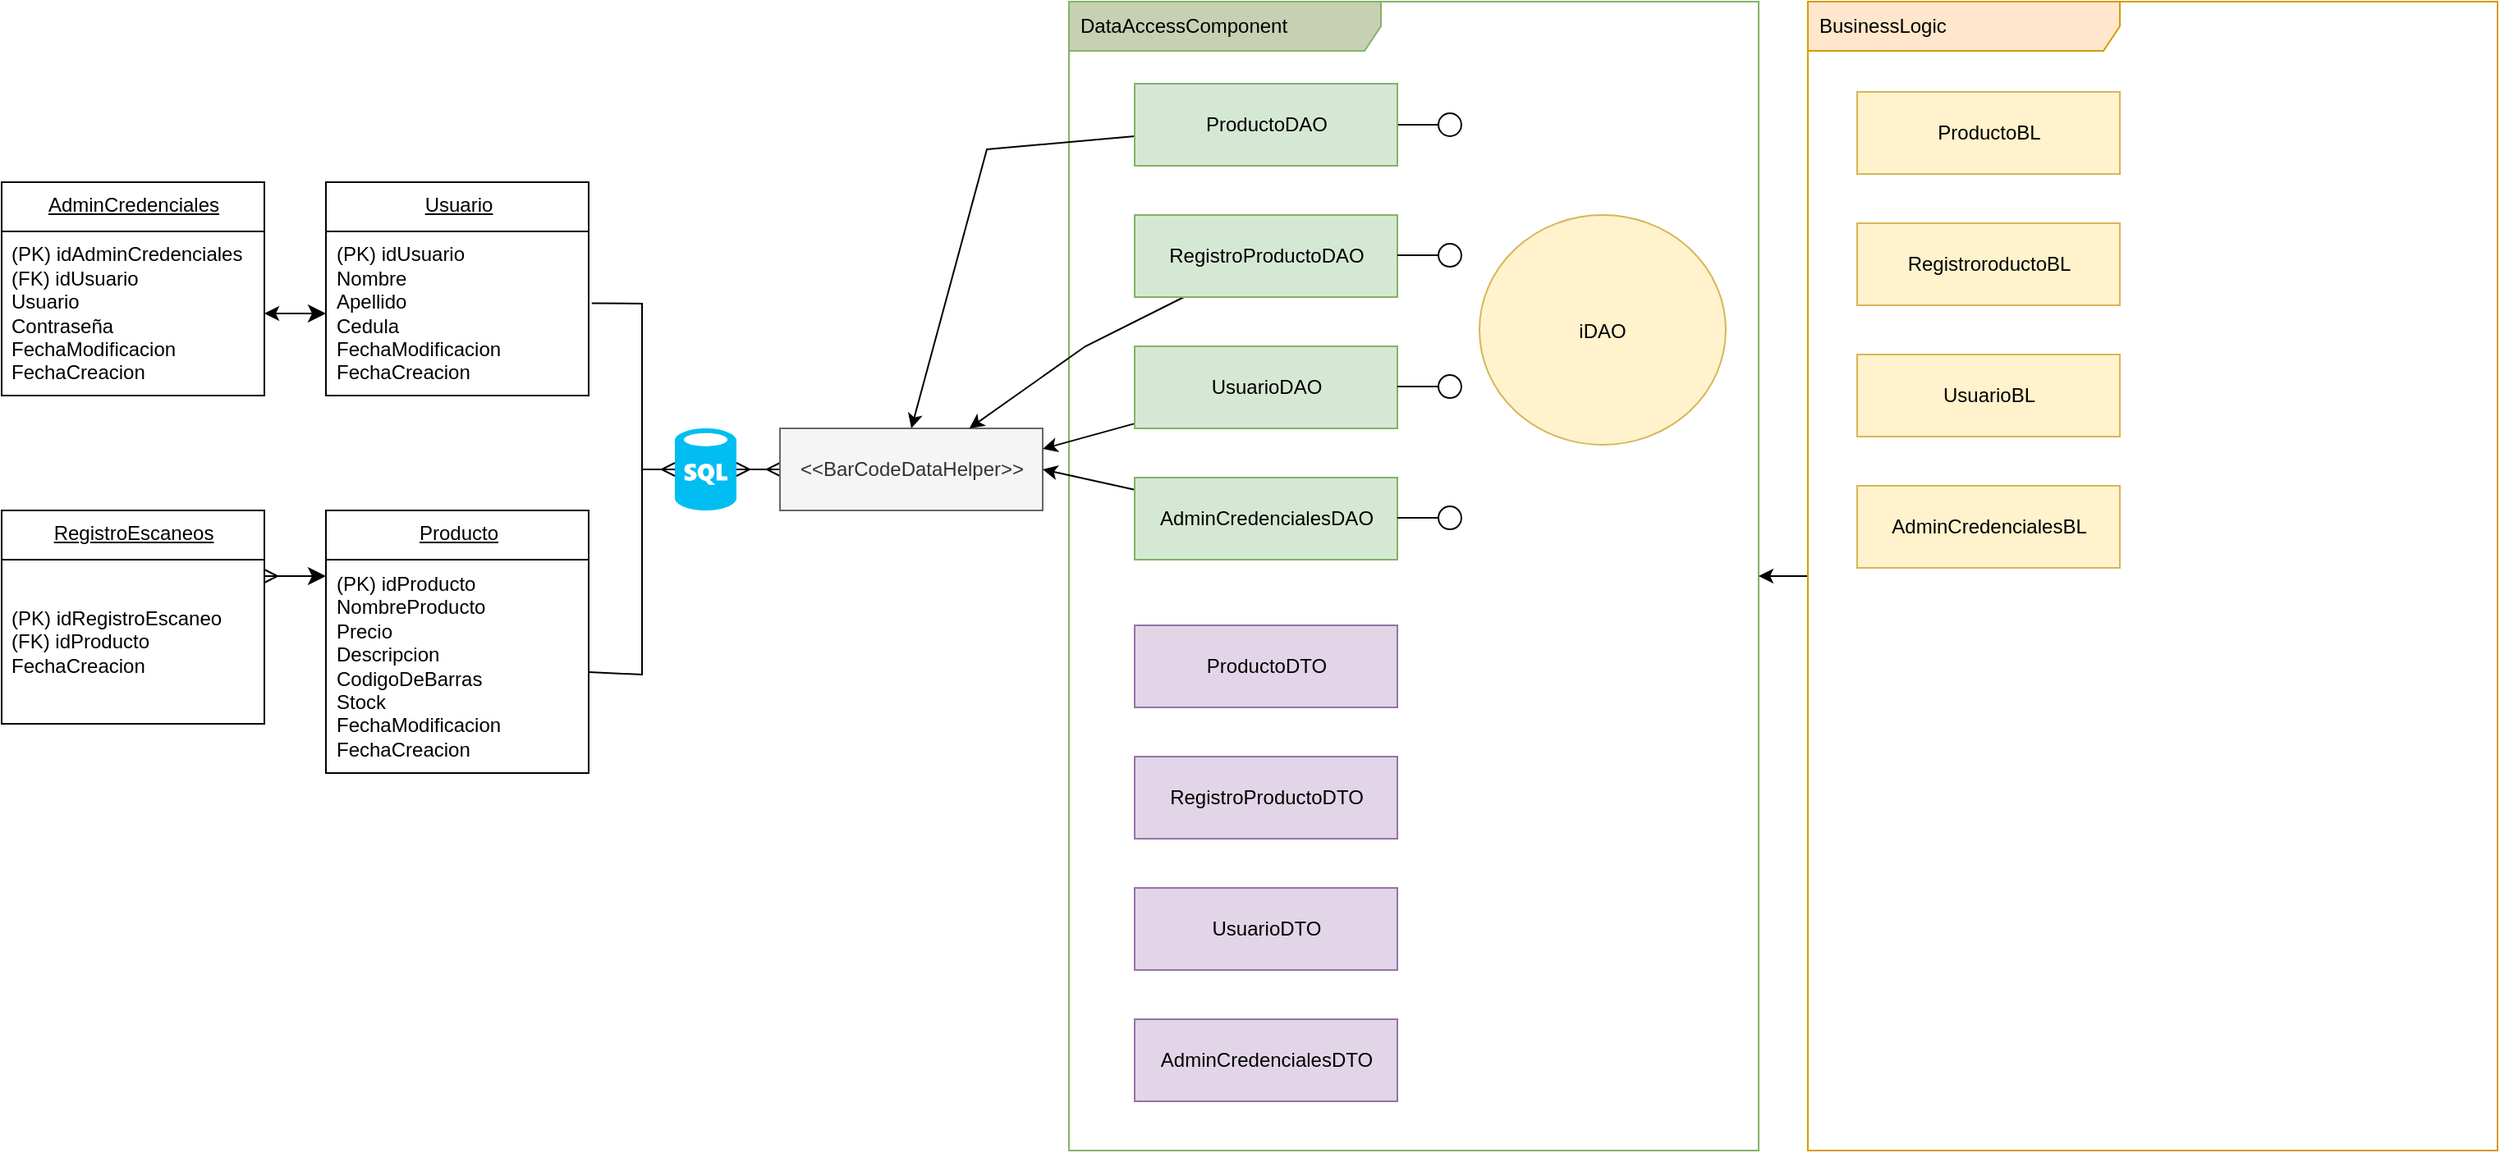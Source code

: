 <mxfile>
    <diagram id="Bm5geQL5hUZY1am4Xis5" name="Página-1">
        <mxGraphModel dx="1406" dy="1338" grid="1" gridSize="10" guides="1" tooltips="1" connect="1" arrows="1" fold="1" page="1" pageScale="1" pageWidth="827" pageHeight="1169" math="0" shadow="0">
            <root>
                <mxCell id="0"/>
                <mxCell id="1" parent="0"/>
                <mxCell id="35" value="DataAccessComponent" style="shape=umlFrame;whiteSpace=wrap;html=1;width=190;height=30;boundedLbl=1;verticalAlign=middle;align=left;spacingLeft=5;fillColor=#c7d0b3;strokeColor=#82b366;" vertex="1" parent="1">
                    <mxGeometry x="680" y="20" width="420" height="700" as="geometry"/>
                </mxCell>
                <mxCell id="20" style="edgeStyle=none;rounded=0;html=1;entryX=0;entryY=0.5;entryDx=0;entryDy=0;strokeWidth=1;startArrow=ERmany;startFill=0;endArrow=ERmany;endFill=0;" edge="1" parent="1" source="2" target="3">
                    <mxGeometry relative="1" as="geometry"/>
                </mxCell>
                <mxCell id="2" value="" style="verticalLabelPosition=bottom;html=1;verticalAlign=top;align=center;strokeColor=none;fillColor=#00BEF2;shape=mxgraph.azure.sql_database;" vertex="1" parent="1">
                    <mxGeometry x="440" y="280" width="37.5" height="50" as="geometry"/>
                </mxCell>
                <mxCell id="3" value="&amp;lt;&amp;lt;BarCodeDataHelper&amp;gt;&amp;gt;&lt;br&gt;" style="html=1;dashed=0;whitespace=wrap;fillColor=#f5f5f5;fontColor=#333333;strokeColor=#666666;" vertex="1" parent="1">
                    <mxGeometry x="504" y="280" width="160" height="50" as="geometry"/>
                </mxCell>
                <mxCell id="4" value="AdminCredenciales" style="swimlane;fontStyle=4;align=center;verticalAlign=top;childLayout=stackLayout;horizontal=1;startSize=30;horizontalStack=0;resizeParent=1;resizeParentMax=0;resizeLast=0;collapsible=0;marginBottom=0;html=1;" vertex="1" parent="1">
                    <mxGeometry x="30" y="130" width="160" height="130" as="geometry"/>
                </mxCell>
                <mxCell id="5" value="(PK) idAdminCredenciales&lt;br&gt;(FK) idUsuario&lt;br&gt;Usuario&lt;br&gt;Contraseña&lt;br&gt;FechaModificacion&lt;br&gt;FechaCreacion&lt;br&gt;" style="html=1;strokeColor=none;fillColor=none;align=left;verticalAlign=middle;spacingLeft=4;spacingRight=4;rotatable=0;points=[[0,0.5],[1,0.5]];resizeWidth=1;" vertex="1" parent="4">
                    <mxGeometry y="30" width="160" height="100" as="geometry"/>
                </mxCell>
                <mxCell id="10" value="Usuario" style="swimlane;fontStyle=4;align=center;verticalAlign=top;childLayout=stackLayout;horizontal=1;startSize=30;horizontalStack=0;resizeParent=1;resizeParentMax=0;resizeLast=0;collapsible=0;marginBottom=0;html=1;" vertex="1" parent="1">
                    <mxGeometry x="227.5" y="130" width="160" height="130" as="geometry"/>
                </mxCell>
                <mxCell id="11" value="(PK) idUsuario&lt;br&gt;Nombre&lt;br&gt;Apellido&lt;br&gt;Cedula&lt;br&gt;FechaModificacion&lt;br&gt;FechaCreacion" style="html=1;strokeColor=none;fillColor=none;align=left;verticalAlign=middle;spacingLeft=4;spacingRight=4;rotatable=0;points=[[0,0.5],[1,0.5]];resizeWidth=1;" vertex="1" parent="10">
                    <mxGeometry y="30" width="160" height="100" as="geometry"/>
                </mxCell>
                <mxCell id="12" value="RegistroEscaneos" style="swimlane;fontStyle=4;align=center;verticalAlign=top;childLayout=stackLayout;horizontal=1;startSize=30;horizontalStack=0;resizeParent=1;resizeParentMax=0;resizeLast=0;collapsible=0;marginBottom=0;html=1;" vertex="1" parent="1">
                    <mxGeometry x="30" y="330" width="160" height="130" as="geometry"/>
                </mxCell>
                <mxCell id="13" value="(PK) idRegistroEscaneo&lt;br&gt;(FK) idProducto&lt;br&gt;FechaCreacion" style="html=1;strokeColor=none;fillColor=none;align=left;verticalAlign=middle;spacingLeft=4;spacingRight=4;rotatable=0;points=[[0,0.5],[1,0.5]];resizeWidth=1;" vertex="1" parent="12">
                    <mxGeometry y="30" width="160" height="100" as="geometry"/>
                </mxCell>
                <mxCell id="14" value="Producto" style="swimlane;fontStyle=4;align=center;verticalAlign=top;childLayout=stackLayout;horizontal=1;startSize=30;horizontalStack=0;resizeParent=1;resizeParentMax=0;resizeLast=0;collapsible=0;marginBottom=0;html=1;" vertex="1" parent="1">
                    <mxGeometry x="227.5" y="330" width="160" height="160" as="geometry"/>
                </mxCell>
                <mxCell id="15" value="(PK) idProducto&lt;br&gt;NombreProducto&lt;br&gt;Precio&lt;br&gt;Descripcion&lt;br&gt;CodigoDeBarras&lt;br&gt;Stock&amp;nbsp;&lt;br&gt;FechaModificacion&lt;br&gt;FechaCreacion" style="html=1;strokeColor=none;fillColor=none;align=left;verticalAlign=middle;spacingLeft=4;spacingRight=4;rotatable=0;points=[[0,0.5],[1,0.5]];resizeWidth=1;" vertex="1" parent="14">
                    <mxGeometry y="30" width="160" height="130" as="geometry"/>
                </mxCell>
                <mxCell id="16" value="" style="endArrow=classic;startArrow=classic;endFill=1;startFill=1;endSize=8;html=1;verticalAlign=bottom;labelBackgroundColor=none;strokeWidth=1;entryX=0;entryY=0.5;entryDx=0;entryDy=0;exitX=1;exitY=0.5;exitDx=0;exitDy=0;" edge="1" parent="1" source="5" target="11">
                    <mxGeometry width="160" relative="1" as="geometry">
                        <mxPoint x="180" y="209.6" as="sourcePoint"/>
                        <mxPoint x="340" y="209.6" as="targetPoint"/>
                    </mxGeometry>
                </mxCell>
                <mxCell id="17" value="" style="endArrow=classic;startArrow=ERmany;endFill=1;startFill=0;endSize=8;html=1;verticalAlign=bottom;labelBackgroundColor=none;strokeWidth=1;entryX=0;entryY=0.5;entryDx=0;entryDy=0;exitX=1;exitY=0.5;exitDx=0;exitDy=0;" edge="1" parent="1">
                    <mxGeometry width="160" relative="1" as="geometry">
                        <mxPoint x="190" y="370" as="sourcePoint"/>
                        <mxPoint x="227.5" y="370" as="targetPoint"/>
                    </mxGeometry>
                </mxCell>
                <mxCell id="18" style="edgeStyle=none;html=1;strokeWidth=1;startArrow=none;startFill=0;endArrow=ERmany;endFill=0;exitX=1.012;exitY=0.437;exitDx=0;exitDy=0;exitPerimeter=0;rounded=0;entryX=0;entryY=0.5;entryDx=0;entryDy=0;entryPerimeter=0;" edge="1" parent="1" source="11" target="2">
                    <mxGeometry relative="1" as="geometry">
                        <mxPoint x="440" y="200" as="sourcePoint"/>
                        <mxPoint x="420" y="300" as="targetPoint"/>
                        <Array as="points">
                            <mxPoint x="420" y="204"/>
                            <mxPoint x="420" y="305"/>
                        </Array>
                    </mxGeometry>
                </mxCell>
                <mxCell id="19" style="edgeStyle=none;rounded=0;html=1;strokeWidth=1;startArrow=none;startFill=0;endArrow=none;endFill=0;" edge="1" parent="1" source="15">
                    <mxGeometry relative="1" as="geometry">
                        <mxPoint x="420" y="300" as="targetPoint"/>
                        <Array as="points">
                            <mxPoint x="420" y="430"/>
                        </Array>
                    </mxGeometry>
                </mxCell>
                <mxCell id="25" style="edgeStyle=none;rounded=0;html=1;strokeWidth=1;startArrow=none;startFill=0;endArrow=circle;endFill=0;fillColor=#FFF2CC;strokeColor=#050400;" edge="1" parent="1" source="21">
                    <mxGeometry relative="1" as="geometry">
                        <mxPoint x="920" y="95" as="targetPoint"/>
                    </mxGeometry>
                </mxCell>
                <mxCell id="40" style="edgeStyle=none;rounded=0;html=1;entryX=0.5;entryY=0;entryDx=0;entryDy=0;strokeWidth=1;startArrow=none;startFill=0;endArrow=classic;endFill=1;" edge="1" parent="1" source="21" target="3">
                    <mxGeometry relative="1" as="geometry">
                        <Array as="points">
                            <mxPoint x="630" y="110"/>
                        </Array>
                    </mxGeometry>
                </mxCell>
                <mxCell id="21" value="ProductoDAO" style="html=1;dashed=0;whitespace=wrap;fillColor=#d5e8d4;strokeColor=#82b366;" vertex="1" parent="1">
                    <mxGeometry x="720" y="70" width="160" height="50" as="geometry"/>
                </mxCell>
                <mxCell id="39" style="edgeStyle=none;rounded=0;html=1;strokeWidth=1;startArrow=none;startFill=0;endArrow=classic;endFill=1;" edge="1" parent="1" source="22" target="3">
                    <mxGeometry relative="1" as="geometry">
                        <Array as="points">
                            <mxPoint x="690" y="230"/>
                        </Array>
                    </mxGeometry>
                </mxCell>
                <mxCell id="22" value="RegistroProductoDAO" style="html=1;dashed=0;whitespace=wrap;fillColor=#d5e8d4;strokeColor=#82b366;" vertex="1" parent="1">
                    <mxGeometry x="720" y="150" width="160" height="50" as="geometry"/>
                </mxCell>
                <mxCell id="38" style="edgeStyle=none;rounded=0;html=1;entryX=1;entryY=0.25;entryDx=0;entryDy=0;strokeWidth=1;startArrow=none;startFill=0;endArrow=classic;endFill=1;" edge="1" parent="1" source="23" target="3">
                    <mxGeometry relative="1" as="geometry"/>
                </mxCell>
                <mxCell id="23" value="UsuarioDAO" style="html=1;dashed=0;whitespace=wrap;fillColor=#d5e8d4;strokeColor=#82b366;" vertex="1" parent="1">
                    <mxGeometry x="720" y="230" width="160" height="50" as="geometry"/>
                </mxCell>
                <mxCell id="37" style="edgeStyle=none;rounded=0;html=1;entryX=1;entryY=0.5;entryDx=0;entryDy=0;strokeWidth=1;startArrow=none;startFill=0;endArrow=classic;endFill=1;" edge="1" parent="1" source="24" target="3">
                    <mxGeometry relative="1" as="geometry"/>
                </mxCell>
                <mxCell id="24" value="AdminCredencialesDAO" style="html=1;dashed=0;whitespace=wrap;fillColor=#d5e8d4;strokeColor=#82b366;" vertex="1" parent="1">
                    <mxGeometry x="720" y="310" width="160" height="50" as="geometry"/>
                </mxCell>
                <mxCell id="26" style="edgeStyle=none;rounded=0;html=1;strokeWidth=1;startArrow=none;startFill=0;endArrow=circle;endFill=0;fillColor=#FFF2CC;strokeColor=#050400;" edge="1" parent="1">
                    <mxGeometry relative="1" as="geometry">
                        <mxPoint x="920" y="174.55" as="targetPoint"/>
                        <mxPoint x="880" y="174.55" as="sourcePoint"/>
                    </mxGeometry>
                </mxCell>
                <mxCell id="27" style="edgeStyle=none;rounded=0;html=1;strokeWidth=1;startArrow=none;startFill=0;endArrow=circle;endFill=0;fillColor=#FFF2CC;strokeColor=#050400;" edge="1" parent="1">
                    <mxGeometry relative="1" as="geometry">
                        <mxPoint x="920" y="254.55" as="targetPoint"/>
                        <mxPoint x="880" y="254.55" as="sourcePoint"/>
                    </mxGeometry>
                </mxCell>
                <mxCell id="28" style="edgeStyle=none;rounded=0;html=1;strokeWidth=1;startArrow=none;startFill=0;endArrow=circle;endFill=0;fillColor=#FFF2CC;strokeColor=#050400;" edge="1" parent="1">
                    <mxGeometry relative="1" as="geometry">
                        <mxPoint x="920" y="334.55" as="targetPoint"/>
                        <mxPoint x="880" y="334.55" as="sourcePoint"/>
                    </mxGeometry>
                </mxCell>
                <mxCell id="29" value="iDAO" style="ellipse;fillColor=#fff2cc;strokeColor=#d6b656;" vertex="1" parent="1">
                    <mxGeometry x="930" y="150" width="150" height="140" as="geometry"/>
                </mxCell>
                <mxCell id="31" value="ProductoDTO" style="html=1;dashed=0;whitespace=wrap;fillColor=#e1d5e7;strokeColor=#9673a6;" vertex="1" parent="1">
                    <mxGeometry x="720" y="400" width="160" height="50" as="geometry"/>
                </mxCell>
                <mxCell id="32" value="RegistroProductoDTO" style="html=1;dashed=0;whitespace=wrap;fillColor=#e1d5e7;strokeColor=#9673a6;" vertex="1" parent="1">
                    <mxGeometry x="720" y="480" width="160" height="50" as="geometry"/>
                </mxCell>
                <mxCell id="33" value="UsuarioDTO" style="html=1;dashed=0;whitespace=wrap;fillColor=#e1d5e7;strokeColor=#9673a6;" vertex="1" parent="1">
                    <mxGeometry x="720" y="560" width="160" height="50" as="geometry"/>
                </mxCell>
                <mxCell id="34" value="AdminCredencialesDTO" style="html=1;dashed=0;whitespace=wrap;fillColor=#e1d5e7;strokeColor=#9673a6;" vertex="1" parent="1">
                    <mxGeometry x="720" y="640" width="160" height="50" as="geometry"/>
                </mxCell>
                <mxCell id="46" style="edgeStyle=none;rounded=0;html=1;strokeWidth=1;startArrow=none;startFill=0;endArrow=classic;endFill=1;" edge="1" parent="1" source="41" target="35">
                    <mxGeometry relative="1" as="geometry"/>
                </mxCell>
                <mxCell id="41" value="BusinessLogic" style="shape=umlFrame;whiteSpace=wrap;html=1;width=190;height=30;boundedLbl=1;verticalAlign=middle;align=left;spacingLeft=5;fillColor=#ffe6cc;strokeColor=#d79b00;" vertex="1" parent="1">
                    <mxGeometry x="1130" y="20" width="420" height="700" as="geometry"/>
                </mxCell>
                <mxCell id="42" value="ProductoBL" style="html=1;dashed=0;whitespace=wrap;fillColor=#fff2cc;strokeColor=#d6b656;" vertex="1" parent="1">
                    <mxGeometry x="1160" y="75" width="160" height="50" as="geometry"/>
                </mxCell>
                <mxCell id="43" value="RegistroroductoBL" style="html=1;dashed=0;whitespace=wrap;fillColor=#fff2cc;strokeColor=#d6b656;" vertex="1" parent="1">
                    <mxGeometry x="1160" y="155" width="160" height="50" as="geometry"/>
                </mxCell>
                <mxCell id="44" value="UsuarioBL" style="html=1;dashed=0;whitespace=wrap;fillColor=#fff2cc;strokeColor=#d6b656;" vertex="1" parent="1">
                    <mxGeometry x="1160" y="235" width="160" height="50" as="geometry"/>
                </mxCell>
                <mxCell id="45" value="AdminCredencialesBL" style="html=1;dashed=0;whitespace=wrap;fillColor=#fff2cc;strokeColor=#d6b656;" vertex="1" parent="1">
                    <mxGeometry x="1160" y="315" width="160" height="50" as="geometry"/>
                </mxCell>
            </root>
        </mxGraphModel>
    </diagram>
</mxfile>